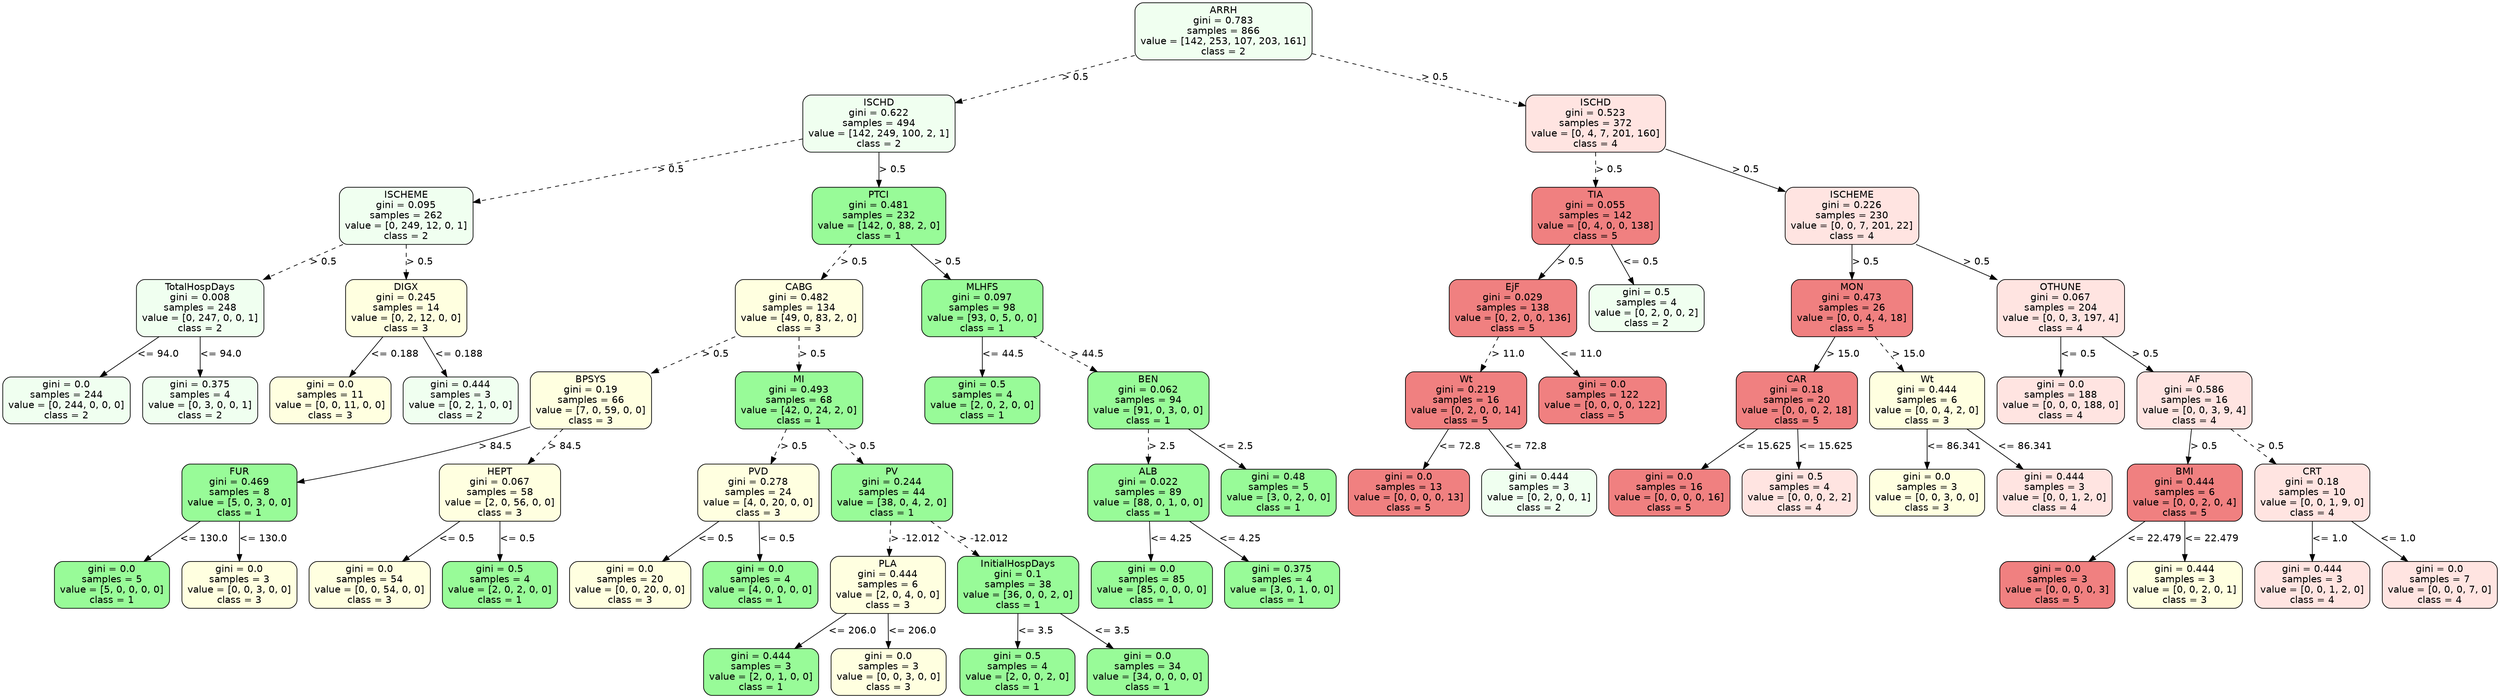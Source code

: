 strict digraph Tree {
	graph [bb="0,0,3073.5,1006"];
	node [color=black,
		fontname=helvetica,
		label="\N",
		shape=box,
		style="filled, rounded"
	];
	edge [fontname=helvetica];
	0	[fillcolor=honeydew,
		height=1.1528,
		label="ARRH\ngini = 0.783\nsamples = 866\nvalue = [142, 253, 107, 203, 161]\nclass = 2",
		pos="1456.5,964.5",
		width=2.9861];
	1	[fillcolor=honeydew,
		height=1.1528,
		label="ISCHD\ngini = 0.622\nsamples = 494\nvalue = [142, 249, 100, 2, 1]\nclass = 2",
		pos="1093.5,830.5",
		width=2.5694];
	0 -> 1	[label="> 0.5",
		labelangle=45,
		labeldistance=2.5,
		lp="1302,897.5",
		op=">",
		param=0.5,
		pos="e,1186.3,865.24 1348.6,924.25 1300.2,906.66 1243.4,886 1195.7,868.66",
		style=dashed];
	36	[fillcolor=mistyrose,
		height=1.1528,
		label="ISCHD\ngini = 0.523\nsamples = 372\nvalue = [0, 4, 7, 201, 160]\nclass = 4",
		pos="1959.5,830.5",
		width=2.3611];
	0 -> 36	[label="> 0.5",
		labelangle=-45,
		labeldistance=2.5,
		lp="1739,897.5",
		op=">",
		param=0.5,
		pos="e,1874.2,853.9 1564.1,935.26 1653.3,911.85 1778.9,878.89 1864.4,856.44",
		style=dashed];
	2	[fillcolor=honeydew,
		height=1.1528,
		label="ISCHEME\ngini = 0.095\nsamples = 262\nvalue = [0, 249, 12, 0, 1]\nclass = 2",
		pos="500.5,696.5",
		width=2.25];
	1 -> 2	[label="> 0.5",
		lp="831,763.5",
		op=">",
		param=0.5,
		pos="e,581.56,715.54 1000.8,808.88 889.07,783.99 702.38,742.44 591.39,717.73",
		style=dashed];
	9	[fillcolor=palegreen,
		height=1.1528,
		label="PTCI\ngini = 0.481\nsamples = 232\nvalue = [142, 0, 88, 2, 0]\nclass = 1",
		pos="1093.5,696.5",
		width=2.25];
	1 -> 9	[label="> 0.5",
		lp="1109,763.5",
		op=">",
		param=0.5,
		pos="e,1093.5,738.27 1093.5,788.82 1093.5,776.02 1093.5,761.73 1093.5,748.32",
		style=solid];
	3	[fillcolor=honeydew,
		height=1.1528,
		label="TotalHospDays\ngini = 0.008\nsamples = 248\nvalue = [0, 247, 0, 0, 1]\nclass = 2",
		pos="243.5,562.5",
		width=2.1528];
	2 -> 3	[label="> 0.5",
		lp="396,629.5",
		op=">",
		param=0.5,
		pos="e,321.32,603.47 421.64,655 392.76,640.16 359.92,623.3 330.38,608.12",
		style=dashed];
	6	[fillcolor=lightyellow,
		height=1.1528,
		label="DIGX\ngini = 0.245\nsamples = 14\nvalue = [0, 2, 12, 0, 0]\nclass = 3",
		pos="500.5,562.5",
		width=2.0417];
	2 -> 6	[label="> 0.5",
		lp="516,629.5",
		op=">",
		param=0.5,
		pos="e,500.5,604.27 500.5,654.82 500.5,642.02 500.5,627.73 500.5,614.32",
		style=dashed];
	4	[fillcolor=honeydew,
		height=0.94444,
		label="gini = 0.0\nsamples = 244\nvalue = [0, 244, 0, 0, 0]\nclass = 2",
		pos="77.5,428.5",
		width=2.1528];
	3 -> 4	[label="<= 94.0",
		lp="189,495.5",
		op="<=",
		param=94.0,
		pos="e,119.04,462.53 192.34,520.82 171.57,504.3 147.66,485.29 127.05,468.9",
		style=solid];
	5	[fillcolor=honeydew,
		height=0.94444,
		label="gini = 0.375\nsamples = 4\nvalue = [0, 3, 0, 0, 1]\nclass = 2",
		pos="243.5,428.5",
		width=1.9444];
	3 -> 5	[label="<= 94.0",
		lp="267,495.5",
		op="<=",
		param=94.0,
		pos="e,243.5,462.74 243.5,520.82 243.5,505.68 243.5,488.44 243.5,473.05",
		style=solid];
	7	[fillcolor=lightyellow,
		height=0.94444,
		label="gini = 0.0\nsamples = 11\nvalue = [0, 0, 11, 0, 0]\nclass = 3",
		pos="405.5,428.5",
		width=2.0417];
	6 -> 7	[label="<= 0.188",
		lp="484,495.5",
		op="<=",
		param=0.188,
		pos="e,429.43,462.74 471.22,520.82 459.91,505.1 446.96,487.11 435.57,471.29",
		style=solid];
	8	[fillcolor=honeydew,
		height=0.94444,
		label="gini = 0.444\nsamples = 3\nvalue = [0, 2, 1, 0, 0]\nclass = 2",
		pos="567.5,428.5",
		width=1.9444];
	6 -> 8	[label="<= 0.188",
		lp="564,495.5",
		op="<=",
		param=0.188,
		pos="e,550.63,462.74 521.15,520.82 529.06,505.24 538.09,487.45 546.07,471.73",
		style=solid];
	10	[fillcolor=lightyellow,
		height=1.1528,
		label="CABG\ngini = 0.482\nsamples = 134\nvalue = [49, 0, 83, 2, 0]\nclass = 3",
		pos="988.5,562.5",
		width=2.1528];
	9 -> 10	[label="> 0.5",
		lp="1060,629.5",
		op=">",
		param=0.5,
		pos="e,1020.9,604.27 1061.1,654.82 1050.5,641.39 1038.5,626.32 1027.4,612.35",
		style=dashed];
	29	[fillcolor=palegreen,
		height=1.1528,
		label="MLHFS\ngini = 0.097\nsamples = 98\nvalue = [93, 0, 5, 0, 0]\nclass = 1",
		pos="1173.5,562.5",
		width=2.0417];
	9 -> 29	[label="> 0.5",
		lp="1152,629.5",
		op=">",
		param=0.5,
		pos="e,1148.8,604.27 1118.2,654.82 1126.1,641.64 1135.1,626.89 1143.4,613.14",
		style=solid];
	11	[fillcolor=lightyellow,
		height=1.1528,
		label="BPSYS\ngini = 0.19\nsamples = 66\nvalue = [7, 0, 59, 0, 0]\nclass = 3",
		pos="729.5,428.5",
		width=2.0417];
	10 -> 11	[label="> 0.5",
		lp="883,495.5",
		op=">",
		param=0.5,
		pos="e,803.16,467.04 910.79,521.9 879.74,506.07 843.92,487.81 812.37,471.73",
		style=dashed];
	18	[fillcolor=palegreen,
		height=1.1528,
		label="MI\ngini = 0.493\nsamples = 68\nvalue = [42, 0, 24, 2, 0]\nclass = 1",
		pos="988.5,428.5",
		width=2.1528];
	10 -> 18	[label="> 0.5",
		lp="1004,495.5",
		op=">",
		param=0.5,
		pos="e,988.5,470.27 988.5,520.82 988.5,508.02 988.5,493.73 988.5,480.32",
		style=dashed];
	12	[fillcolor=palegreen,
		height=1.1528,
		label="FUR\ngini = 0.469\nsamples = 8\nvalue = [5, 0, 3, 0, 0]\nclass = 1",
		pos="283.5,294.5",
		width=1.9444];
	11 -> 12	[label="> 84.5",
		lp="609,361.5",
		op=">",
		param=84.5,
		pos="e,353.7,308.69 655.62,390.51 652.56,389.28 649.51,388.1 646.5,387 551.76,352.37 438.48,326.1 363.95,310.78",
		style=solid];
	15	[fillcolor=lightyellow,
		height=1.1528,
		label="HEPT\ngini = 0.067\nsamples = 58\nvalue = [2, 0, 56, 0, 0]\nclass = 3",
		pos="607.5,294.5",
		width=2.0417];
	11 -> 15	[label="> 84.5",
		lp="692,361.5",
		op=">",
		param=84.5,
		pos="e,645.19,336.27 691.9,386.82 679.38,373.27 665.3,358.04 652.29,343.96",
		style=dashed];
	13	[fillcolor=palegreen,
		height=0.94444,
		label="gini = 0.0\nsamples = 5\nvalue = [5, 0, 0, 0, 0]\nclass = 1",
		pos="125.5,160.5",
		width=1.9444];
	12 -> 13	[label="<= 130.0",
		lp="237,227.5",
		op="<=",
		param=130.0,
		pos="e,165.03,194.53 234.81,252.82 215.12,236.37 192.48,217.46 172.93,201.12",
		style=solid];
	14	[fillcolor=lightyellow,
		height=0.94444,
		label="gini = 0.0\nsamples = 3\nvalue = [0, 0, 3, 0, 0]\nclass = 3",
		pos="283.5,160.5",
		width=1.9444];
	12 -> 14	[label="<= 130.0",
		lp="311,227.5",
		op="<=",
		param=130.0,
		pos="e,283.5,194.74 283.5,252.82 283.5,237.68 283.5,220.44 283.5,205.05",
		style=solid];
	16	[fillcolor=lightyellow,
		height=0.94444,
		label="gini = 0.0\nsamples = 54\nvalue = [0, 0, 54, 0, 0]\nclass = 3",
		pos="445.5,160.5",
		width=2.0417];
	15 -> 16	[label="<= 0.5",
		lp="551.5,227.5",
		op="<=",
		param=0.5,
		pos="e,486.04,194.53 557.57,252.82 537.3,236.3 513.97,217.29 493.86,200.9",
		style=solid];
	17	[fillcolor=palegreen,
		height=0.94444,
		label="gini = 0.5\nsamples = 4\nvalue = [2, 0, 2, 0, 0]\nclass = 1",
		pos="607.5,160.5",
		width=1.9444];
	15 -> 17	[label="<= 0.5",
		lp="627.5,227.5",
		op="<=",
		param=0.5,
		pos="e,607.5,194.74 607.5,252.82 607.5,237.68 607.5,220.44 607.5,205.05",
		style=solid];
	19	[fillcolor=lightyellow,
		height=1.1528,
		label="PVD\ngini = 0.278\nsamples = 24\nvalue = [4, 0, 20, 0, 0]\nclass = 3",
		pos="928.5,294.5",
		width=2.0417];
	18 -> 19	[label="> 0.5",
		lp="976,361.5",
		op=">",
		param=0.5,
		pos="e,947.03,336.27 970.01,386.82 964.08,373.77 957.44,359.17 951.24,345.53",
		style=dashed];
	22	[fillcolor=palegreen,
		height=1.1528,
		label="PV\ngini = 0.244\nsamples = 44\nvalue = [38, 0, 4, 2, 0]\nclass = 1",
		pos="1093.5,294.5",
		width=2.0417];
	18 -> 22	[label="> 0.5",
		lp="1060,361.5",
		op=">",
		param=0.5,
		pos="e,1061.1,336.27 1020.9,386.82 1031.5,373.39 1043.5,358.32 1054.6,344.35",
		style=dashed];
	20	[fillcolor=lightyellow,
		height=0.94444,
		label="gini = 0.0\nsamples = 20\nvalue = [0, 0, 20, 0, 0]\nclass = 3",
		pos="769.5,160.5",
		width=2.0417];
	19 -> 20	[label="<= 0.5",
		lp="874.5,227.5",
		op="<=",
		param=0.5,
		pos="e,809.29,194.53 879.5,252.82 859.69,236.37 836.9,217.46 817.23,201.12",
		style=solid];
	21	[fillcolor=palegreen,
		height=0.94444,
		label="gini = 0.0\nsamples = 4\nvalue = [4, 0, 0, 0, 0]\nclass = 1",
		pos="931.5,160.5",
		width=1.9444];
	19 -> 21	[label="<= 0.5",
		lp="950.5,227.5",
		op="<=",
		param=0.5,
		pos="e,930.74,194.74 929.42,252.82 929.77,237.68 930.16,220.44 930.51,205.05",
		style=solid];
	23	[fillcolor=lightyellow,
		height=1.1528,
		label="PLA\ngini = 0.444\nsamples = 6\nvalue = [2, 0, 4, 0, 0]\nclass = 3",
		pos="1089.5,160.5",
		width=1.9444];
	22 -> 23	[label="> -12.012",
		lp="1121.5,227.5",
		op=">",
		param=-12.012,
		pos="e,1090.7,202.27 1092.3,252.82 1091.9,240.02 1091.4,225.73 1091,212.32",
		style=dashed];
	26	[fillcolor=palegreen,
		height=1.1528,
		label="InitialHospDays\ngini = 0.1\nsamples = 38\nvalue = [36, 0, 0, 2, 0]\nclass = 1",
		pos="1251.5,160.5",
		width=2.0417];
	22 -> 26	[label="> -12.012",
		lp="1206.5,227.5",
		op=">",
		param=-12.012,
		pos="e,1203,202.05 1142.2,252.82 1158.9,238.83 1177.8,223.04 1195.1,208.59",
		style=dashed];
	24	[fillcolor=palegreen,
		height=0.94444,
		label="gini = 0.444\nsamples = 3\nvalue = [2, 0, 1, 0, 0]\nclass = 1",
		pos="932.5,34",
		width=1.9444];
	23 -> 24	[label="<= 206.0",
		lp="1044,93.5",
		op="<=",
		param=206.0,
		pos="e,974.34,68.177 1038.1,118.73 1020.2,104.53 1000.1,88.62 982.33,74.517",
		style=solid];
	25	[fillcolor=lightyellow,
		height=0.94444,
		label="gini = 0.0\nsamples = 3\nvalue = [0, 0, 3, 0, 0]\nclass = 3",
		pos="1090.5,34",
		width=1.9444];
	23 -> 25	[label="<= 206.0",
		lp="1118,93.5",
		op="<=",
		param=206.0,
		pos="e,1090.2,68.379 1089.8,118.73 1089.9,105.86 1090,91.597 1090.2,78.541",
		style=solid];
	27	[fillcolor=palegreen,
		height=0.94444,
		label="gini = 0.5\nsamples = 4\nvalue = [2, 0, 0, 2, 0]\nclass = 1",
		pos="1250.5,34",
		width=1.9444];
	26 -> 27	[label="<= 3.5",
		lp="1271.5,93.5",
		op="<=",
		param=3.5,
		pos="e,1250.8,68.379 1251.2,118.73 1251.1,105.86 1251,91.597 1250.8,78.541",
		style=solid];
	28	[fillcolor=palegreen,
		height=0.94444,
		label="gini = 0.0\nsamples = 34\nvalue = [34, 0, 0, 0, 0]\nclass = 1",
		pos="1412.5,34",
		width=2.0417];
	26 -> 28	[label="<= 3.5",
		lp="1366.5,93.5",
		op="<=",
		param=3.5,
		pos="e,1369.6,68.177 1304.2,118.73 1322.6,104.53 1343.2,88.62 1361.4,74.517",
		style=solid];
	30	[fillcolor=palegreen,
		height=0.94444,
		label="gini = 0.5\nsamples = 4\nvalue = [2, 0, 2, 0, 0]\nclass = 1",
		pos="1173.5,428.5",
		width=1.9444];
	29 -> 30	[label="<= 44.5",
		lp="1197,495.5",
		op="<=",
		param=44.5,
		pos="e,1173.5,462.74 1173.5,520.82 1173.5,505.68 1173.5,488.44 1173.5,473.05",
		style=solid];
	31	[fillcolor=palegreen,
		height=1.1528,
		label="BEN\ngini = 0.062\nsamples = 94\nvalue = [91, 0, 3, 0, 0]\nclass = 1",
		pos="1399.5,428.5",
		width=2.0417];
	29 -> 31	[label="> 44.5",
		lp="1313,495.5",
		op=">",
		param=44.5,
		pos="e,1329.9,470.15 1242.8,521 1267.6,506.56 1295.6,490.19 1321,475.34",
		style=dashed];
	32	[fillcolor=palegreen,
		height=1.1528,
		label="ALB\ngini = 0.022\nsamples = 89\nvalue = [88, 0, 1, 0, 0]\nclass = 1",
		pos="1399.5,294.5",
		width=2.0417];
	31 -> 32	[label="> 2.5",
		lp="1415,361.5",
		op=">",
		param=2.5,
		pos="e,1399.5,336.27 1399.5,386.82 1399.5,374.02 1399.5,359.73 1399.5,346.32",
		style=dashed];
	35	[fillcolor=palegreen,
		height=0.94444,
		label="gini = 0.48\nsamples = 5\nvalue = [3, 0, 2, 0, 0]\nclass = 1",
		pos="1561.5,294.5",
		width=1.9444];
	31 -> 35	[label="<= 2.5",
		lp="1505.5,361.5",
		op="<=",
		param=2.5,
		pos="e,1521,328.53 1449.4,386.82 1469.7,370.3 1493,351.29 1513.1,334.9",
		style=solid];
	33	[fillcolor=palegreen,
		height=0.94444,
		label="gini = 0.0\nsamples = 85\nvalue = [85, 0, 0, 0, 0]\nclass = 1",
		pos="1416.5,160.5",
		width=2.0417];
	32 -> 33	[label="<= 4.25",
		lp="1433,227.5",
		op="<=",
		param=4.25,
		pos="e,1412.2,194.74 1404.7,252.82 1406.7,237.68 1408.9,220.44 1410.9,205.05",
		style=solid];
	34	[fillcolor=palegreen,
		height=0.94444,
		label="gini = 0.375\nsamples = 4\nvalue = [3, 0, 1, 0, 0]\nclass = 1",
		pos="1578.5,160.5",
		width=1.9444];
	32 -> 34	[label="<= 4.25",
		lp="1518,227.5",
		op="<=",
		param=4.25,
		pos="e,1533.7,194.53 1454.7,252.82 1477.3,236.15 1503.3,216.95 1525.7,200.47",
		style=solid];
	37	[fillcolor=lightcoral,
		height=1.1528,
		label="TIA\ngini = 0.055\nsamples = 142\nvalue = [0, 4, 0, 0, 138]\nclass = 5",
		pos="1959.5,696.5",
		width=2.1528];
	36 -> 37	[label="> 0.5",
		lp="1975,763.5",
		op=">",
		param=0.5,
		pos="e,1959.5,738.27 1959.5,788.82 1959.5,776.02 1959.5,761.73 1959.5,748.32",
		style=dashed];
	44	[fillcolor=mistyrose,
		height=1.1528,
		label="ISCHEME\ngini = 0.226\nsamples = 230\nvalue = [0, 0, 7, 201, 22]\nclass = 4",
		pos="2273.5,696.5",
		width=2.25];
	36 -> 44	[label="> 0.5",
		lp="2142,763.5",
		op=">",
		param=0.5,
		pos="e,2192.5,731.57 2044.9,793.6 2087.7,775.61 2139.5,753.82 2183,735.53",
		style=solid];
	38	[fillcolor=lightcoral,
		height=1.1528,
		label="EjF\ngini = 0.029\nsamples = 138\nvalue = [0, 2, 0, 0, 136]\nclass = 5",
		pos="1835.5,562.5",
		width=2.1528];
	37 -> 38	[label="> 0.5",
		lp="1917,629.5",
		op=">",
		param=0.5,
		pos="e,1873.8,604.27 1921.3,654.82 1908.4,641.14 1894,625.76 1880.7,611.57",
		style=solid];
	43	[fillcolor=honeydew,
		height=0.94444,
		label="gini = 0.5\nsamples = 4\nvalue = [0, 2, 0, 0, 2]\nclass = 2",
		pos="2001.5,562.5",
		width=1.9444];
	37 -> 43	[label="<= 0.5",
		lp="2002.5,629.5",
		op="<=",
		param=0.5,
		pos="e,1990.9,596.74 1972.4,654.82 1977.3,639.53 1982.9,622.11 1987.8,606.61",
		style=solid];
	39	[fillcolor=lightcoral,
		height=1.1528,
		label="Wt\ngini = 0.219\nsamples = 16\nvalue = [0, 2, 0, 0, 14]\nclass = 5",
		pos="1795.5,428.5",
		width=2.0417];
	38 -> 39	[label="> 11.0",
		lp="1837,495.5",
		op=">",
		param=11.0,
		pos="e,1807.9,470.27 1823.2,520.82 1819.3,507.9 1814.9,493.45 1810.8,479.92",
		style=dashed];
	42	[fillcolor=lightcoral,
		height=0.94444,
		label="gini = 0.0\nsamples = 122\nvalue = [0, 0, 0, 0, 122]\nclass = 5",
		pos="1964.5,428.5",
		width=2.1528];
	38 -> 42	[label="<= 11.0",
		lp="1928,495.5",
		op="<=",
		param=11.0,
		pos="e,1932,462.74 1875.3,520.82 1891,504.66 1909.2,486.11 1924.9,469.97",
		style=solid];
	40	[fillcolor=lightcoral,
		height=0.94444,
		label="gini = 0.0\nsamples = 13\nvalue = [0, 0, 0, 0, 13]\nclass = 5",
		pos="1723.5,294.5",
		width=2.0417];
	39 -> 40	[label="<= 72.8",
		lp="1786,361.5",
		op="<=",
		param=72.8,
		pos="e,1741.6,328.74 1773.3,386.82 1764.8,371.24 1755.1,353.45 1746.5,337.73",
		style=solid];
	41	[fillcolor=honeydew,
		height=0.94444,
		label="gini = 0.444\nsamples = 3\nvalue = [0, 2, 0, 0, 1]\nclass = 2",
		pos="1885.5,294.5",
		width=1.9444];
	39 -> 41	[label="<= 72.8",
		lp="1867,361.5",
		op="<=",
		param=72.8,
		pos="e,1862.8,328.74 1823.2,386.82 1834,371.1 1846.2,353.11 1857,337.29",
		style=solid];
	45	[fillcolor=lightcoral,
		height=1.1528,
		label="MON\ngini = 0.473\nsamples = 26\nvalue = [0, 0, 4, 4, 18]\nclass = 5",
		pos="2273.5,562.5",
		width=2.0417];
	44 -> 45	[label="> 0.5",
		lp="2289,629.5",
		op=">",
		param=0.5,
		pos="e,2273.5,604.27 2273.5,654.82 2273.5,642.02 2273.5,627.73 2273.5,614.32",
		style=solid];
	52	[fillcolor=mistyrose,
		height=1.1528,
		label="OTHUNE\ngini = 0.067\nsamples = 204\nvalue = [0, 0, 3, 197, 4]\nclass = 4",
		pos="2533.5,562.5",
		width=2.1528];
	44 -> 52	[label="> 0.5",
		lp="2427,629.5",
		op=">",
		param=0.5,
		pos="e,2455.7,603.02 2353.3,655 2382.8,640.03 2416.3,622.99 2446.4,607.7",
		style=solid];
	46	[fillcolor=lightcoral,
		height=1.1528,
		label="CAR\ngini = 0.18\nsamples = 20\nvalue = [0, 0, 0, 2, 18]\nclass = 5",
		pos="2205.5,428.5",
		width=2.0417];
	45 -> 46	[label="> 15.0",
		lp="2262,495.5",
		op=">",
		param=15.0,
		pos="e,2226.5,470.27 2252.5,520.82 2245.8,507.77 2238.3,493.17 2231.3,479.53",
		style=solid];
	49	[fillcolor=lightyellow,
		height=1.1528,
		label="Wt\ngini = 0.444\nsamples = 6\nvalue = [0, 0, 4, 2, 0]\nclass = 3",
		pos="2367.5,428.5",
		width=1.9444];
	45 -> 49	[label="> 15.0",
		lp="2343,495.5",
		op=">",
		param=15.0,
		pos="e,2338.5,470.27 2302.5,520.82 2311.9,507.52 2322.6,492.6 2332.4,478.74",
		style=dashed];
	47	[fillcolor=lightcoral,
		height=0.94444,
		label="gini = 0.0\nsamples = 16\nvalue = [0, 0, 0, 0, 16]\nclass = 5",
		pos="2047.5,294.5",
		width=2.0417];
	46 -> 47	[label="<= 15.625",
		lp="2162.5,361.5",
		op="<=",
		param=15.625,
		pos="e,2087,328.53 2156.8,386.82 2137.1,370.37 2114.5,351.46 2094.9,335.12",
		style=solid];
	48	[fillcolor=mistyrose,
		height=0.94444,
		label="gini = 0.5\nsamples = 4\nvalue = [0, 0, 0, 2, 2]\nclass = 4",
		pos="2209.5,294.5",
		width=1.9444];
	46 -> 48	[label="<= 15.625",
		lp="2239.5,361.5",
		op="<=",
		param=15.625,
		pos="e,2208.5,328.74 2206.7,386.82 2207.2,371.68 2207.7,354.44 2208.2,339.05",
		style=solid];
	50	[fillcolor=lightyellow,
		height=0.94444,
		label="gini = 0.0\nsamples = 3\nvalue = [0, 0, 3, 0, 0]\nclass = 3",
		pos="2367.5,294.5",
		width=1.9444];
	49 -> 50	[label="<= 86.341",
		lp="2398.5,361.5",
		op="<=",
		param=86.341,
		pos="e,2367.5,328.74 2367.5,386.82 2367.5,371.68 2367.5,354.44 2367.5,339.05",
		style=solid];
	51	[fillcolor=mistyrose,
		height=0.94444,
		label="gini = 0.444\nsamples = 3\nvalue = [0, 0, 1, 2, 0]\nclass = 4",
		pos="2525.5,294.5",
		width=1.9444];
	49 -> 51	[label="<= 86.341",
		lp="2482.5,361.5",
		op="<=",
		param=86.341,
		pos="e,2486,328.53 2416.2,386.82 2435.9,370.37 2458.5,351.46 2478.1,335.12",
		style=solid];
	53	[fillcolor=mistyrose,
		height=0.94444,
		label="gini = 0.0\nsamples = 188\nvalue = [0, 0, 0, 188, 0]\nclass = 4",
		pos="2533.5,428.5",
		width=2.1528];
	52 -> 53	[label="<= 0.5",
		lp="2553.5,495.5",
		op="<=",
		param=0.5,
		pos="e,2533.5,462.74 2533.5,520.82 2533.5,505.68 2533.5,488.44 2533.5,473.05",
		style=solid];
	54	[fillcolor=mistyrose,
		height=1.1528,
		label="AF\ngini = 0.586\nsamples = 16\nvalue = [0, 0, 3, 9, 4]\nclass = 4",
		pos="2699.5,428.5",
		width=1.9444];
	52 -> 54	[label="> 0.5",
		lp="2637,495.5",
		op=">",
		param=0.5,
		pos="e,2648.5,470.05 2584.7,520.82 2602.3,506.83 2622.1,491.04 2640.3,476.59",
		style=solid];
	55	[fillcolor=lightcoral,
		height=1.1528,
		label="BMI\ngini = 0.444\nsamples = 6\nvalue = [0, 0, 2, 0, 4]\nclass = 5",
		pos="2687.5,294.5",
		width=1.9444];
	54 -> 55	[label="> 0.5",
		lp="2710,361.5",
		op=">",
		param=0.5,
		pos="e,2691.2,336.27 2695.8,386.82 2694.6,374.02 2693.3,359.73 2692.1,346.32",
		style=solid];
	58	[fillcolor=mistyrose,
		height=1.1528,
		label="CRT\ngini = 0.18\nsamples = 10\nvalue = [0, 0, 1, 9, 0]\nclass = 4",
		pos="2845.5,294.5",
		width=1.9444];
	54 -> 58	[label="> 0.5",
		lp="2793,361.5",
		op=">",
		param=0.5,
		pos="e,2800.7,336.05 2744.5,386.82 2759.8,372.95 2777.1,357.33 2793,342.98",
		style=dashed];
	56	[fillcolor=lightcoral,
		height=0.94444,
		label="gini = 0.0\nsamples = 3\nvalue = [0, 0, 0, 0, 3]\nclass = 5",
		pos="2529.5,160.5",
		width=1.9444];
	55 -> 56	[label="<= 22.479",
		lp="2644.5,227.5",
		op="<=",
		param=22.479,
		pos="e,2569,194.53 2638.8,252.82 2619.1,236.37 2596.5,217.46 2576.9,201.12",
		style=solid];
	57	[fillcolor=lightyellow,
		height=0.94444,
		label="gini = 0.444\nsamples = 3\nvalue = [0, 0, 2, 0, 1]\nclass = 3",
		pos="2687.5,160.5",
		width=1.9444];
	55 -> 57	[label="<= 22.479",
		lp="2718.5,227.5",
		op="<=",
		param=22.479,
		pos="e,2687.5,194.74 2687.5,252.82 2687.5,237.68 2687.5,220.44 2687.5,205.05",
		style=solid];
	59	[fillcolor=mistyrose,
		height=0.94444,
		label="gini = 0.444\nsamples = 3\nvalue = [0, 0, 1, 2, 0]\nclass = 4",
		pos="2845.5,160.5",
		width=1.9444];
	58 -> 59	[label="<= 1.0",
		lp="2865.5,227.5",
		op="<=",
		param=1.0,
		pos="e,2845.5,194.74 2845.5,252.82 2845.5,237.68 2845.5,220.44 2845.5,205.05",
		style=solid];
	60	[fillcolor=mistyrose,
		height=0.94444,
		label="gini = 0.0\nsamples = 7\nvalue = [0, 0, 0, 7, 0]\nclass = 4",
		pos="3003.5,160.5",
		width=1.9444];
	58 -> 60	[label="<= 1.0",
		lp="2949.5,227.5",
		op="<=",
		param=1.0,
		pos="e,2964,194.53 2894.2,252.82 2913.9,236.37 2936.5,217.46 2956.1,201.12",
		style=solid];
}
